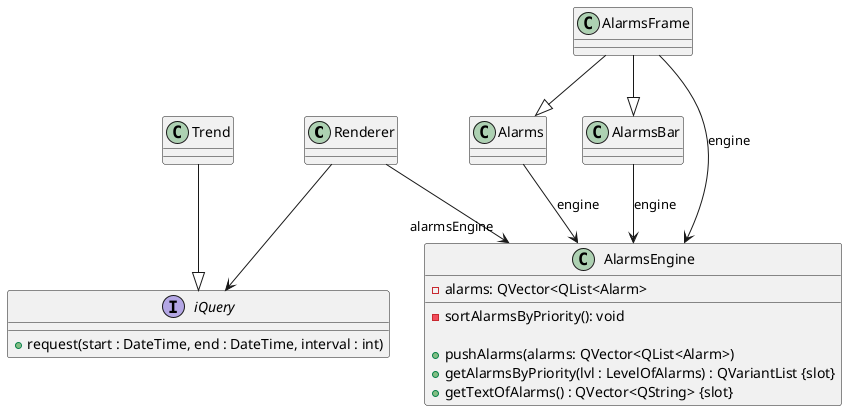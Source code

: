 @startuml ClassDiagram

Renderer --> iQuery
Trend --|> iQuery

interface iQuery {
    + request(start : DateTime, end : DateTime, interval : int)
}

Renderer --> "alarmsEngine" AlarmsEngine

AlarmsFrame --|> Alarms
Alarms --> AlarmsEngine : engine

AlarmsFrame --> AlarmsEngine : engine

AlarmsFrame --|> AlarmsBar
AlarmsBar --> AlarmsEngine : engine






class AlarmsEngine {
    - alarms: QVector<QList<Alarm>
    - sortAlarmsByPriority(): void

    + pushAlarms(alarms: QVector<QList<Alarm>)
    + getAlarmsByPriority(lvl : LevelOfAlarms) : QVariantList {slot}
    + getTextOfAlarms() : QVector<QString> {slot}
}








@enduml